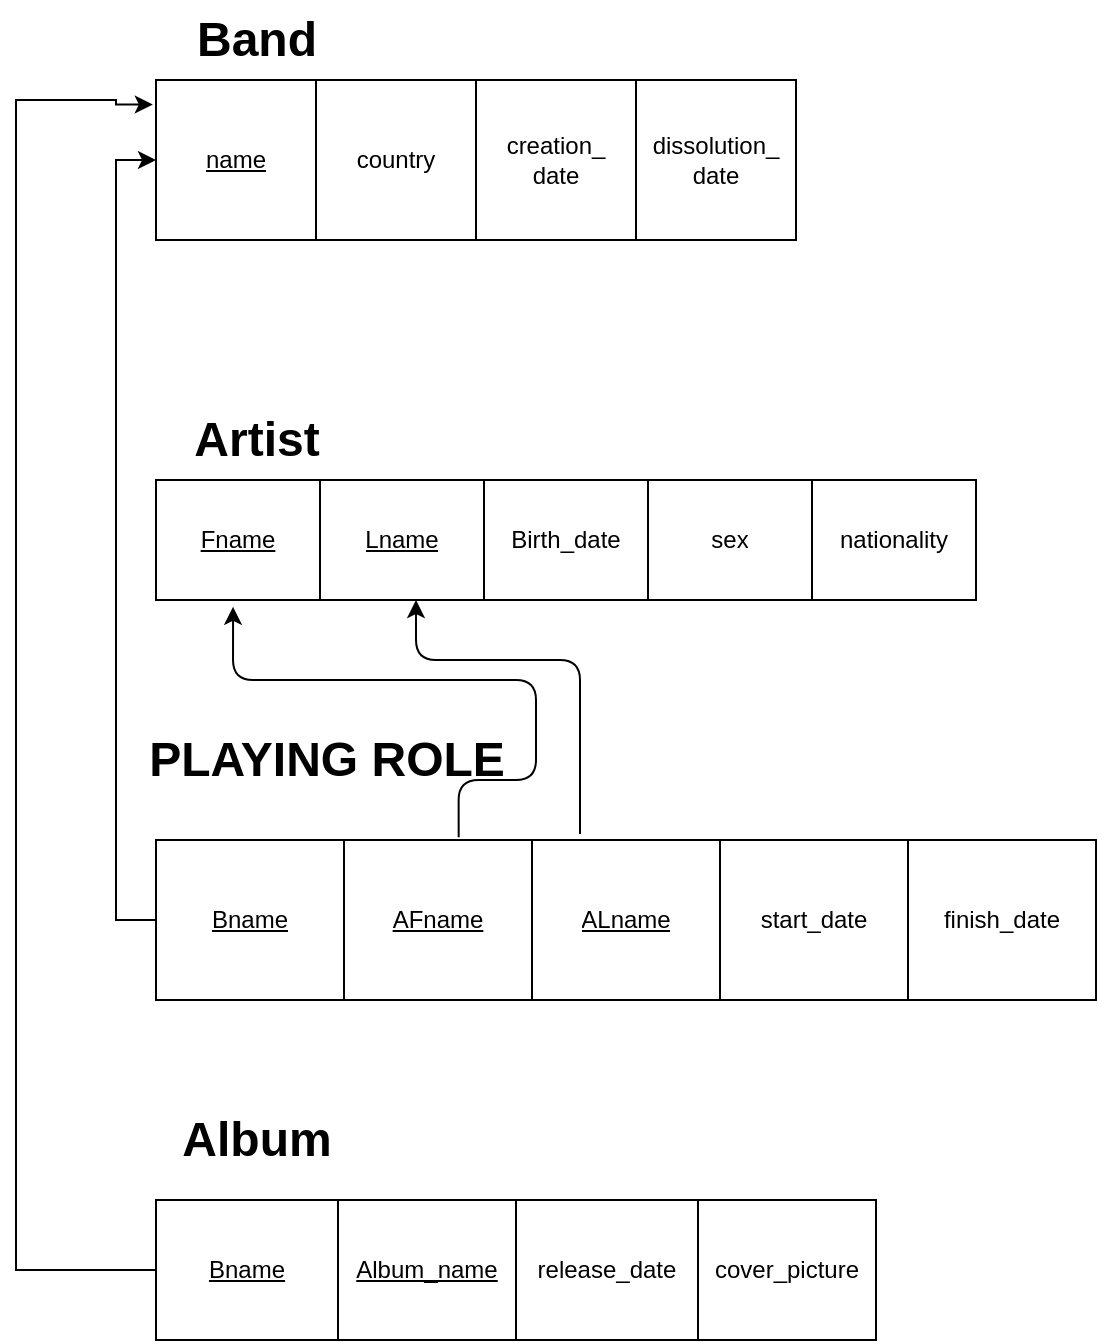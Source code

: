 <mxfile version="14.6.3" type="github">
  <diagram name="Page-1" id="e7010aeb-78dc-98c9-4316-6516fd28bfe3">
    <mxGraphModel dx="1038" dy="580" grid="1" gridSize="10" guides="1" tooltips="1" connect="1" arrows="1" fold="1" page="1" pageScale="1.5" pageWidth="1169" pageHeight="826" background="#ffffff" math="0" shadow="0">
      <root>
        <mxCell id="0" style=";html=1;" />
        <mxCell id="1" style=";html=1;" parent="0" />
        <mxCell id="0AfhaiGvRMVgeVekRw-L-74" value="" style="shape=table;html=1;whiteSpace=wrap;startSize=0;container=1;collapsible=0;childLayout=tableLayout;" vertex="1" parent="1">
          <mxGeometry x="730" y="70" width="320" height="80" as="geometry" />
        </mxCell>
        <mxCell id="0AfhaiGvRMVgeVekRw-L-75" value="" style="shape=partialRectangle;html=1;whiteSpace=wrap;collapsible=0;dropTarget=0;pointerEvents=0;fillColor=none;top=0;left=0;bottom=0;right=0;points=[[0,0.5],[1,0.5]];portConstraint=eastwest;" vertex="1" parent="0AfhaiGvRMVgeVekRw-L-74">
          <mxGeometry width="320" height="80" as="geometry" />
        </mxCell>
        <mxCell id="0AfhaiGvRMVgeVekRw-L-76" value="&lt;u&gt;name&lt;/u&gt;" style="shape=partialRectangle;html=1;whiteSpace=wrap;connectable=0;overflow=hidden;fillColor=none;top=0;left=0;bottom=0;right=0;" vertex="1" parent="0AfhaiGvRMVgeVekRw-L-75">
          <mxGeometry width="80" height="80" as="geometry" />
        </mxCell>
        <mxCell id="0AfhaiGvRMVgeVekRw-L-77" value="country" style="shape=partialRectangle;html=1;whiteSpace=wrap;connectable=0;overflow=hidden;fillColor=none;top=0;left=0;bottom=0;right=0;" vertex="1" parent="0AfhaiGvRMVgeVekRw-L-75">
          <mxGeometry x="80" width="80" height="80" as="geometry" />
        </mxCell>
        <mxCell id="0AfhaiGvRMVgeVekRw-L-78" value="creation_&lt;br&gt;date" style="shape=partialRectangle;html=1;whiteSpace=wrap;connectable=0;overflow=hidden;fillColor=none;top=0;left=0;bottom=0;right=0;" vertex="1" parent="0AfhaiGvRMVgeVekRw-L-75">
          <mxGeometry x="160" width="80" height="80" as="geometry" />
        </mxCell>
        <mxCell id="0AfhaiGvRMVgeVekRw-L-79" value="dissolution_&lt;br&gt;date" style="shape=partialRectangle;html=1;whiteSpace=wrap;connectable=0;overflow=hidden;fillColor=none;top=0;left=0;bottom=0;right=0;" vertex="1" parent="0AfhaiGvRMVgeVekRw-L-75">
          <mxGeometry x="240" width="80" height="80" as="geometry" />
        </mxCell>
        <mxCell id="0AfhaiGvRMVgeVekRw-L-80" value="Band" style="text;strokeColor=none;fillColor=none;html=1;fontSize=24;fontStyle=1;verticalAlign=middle;align=center;" vertex="1" parent="1">
          <mxGeometry x="730" y="30" width="100" height="40" as="geometry" />
        </mxCell>
        <mxCell id="0AfhaiGvRMVgeVekRw-L-81" value="" style="shape=table;html=1;whiteSpace=wrap;startSize=0;container=1;collapsible=0;childLayout=tableLayout;" vertex="1" parent="1">
          <mxGeometry x="730" y="270" width="410" height="60" as="geometry" />
        </mxCell>
        <mxCell id="0AfhaiGvRMVgeVekRw-L-82" value="" style="shape=partialRectangle;html=1;whiteSpace=wrap;collapsible=0;dropTarget=0;pointerEvents=0;fillColor=none;top=0;left=0;bottom=0;right=0;points=[[0,0.5],[1,0.5]];portConstraint=eastwest;" vertex="1" parent="0AfhaiGvRMVgeVekRw-L-81">
          <mxGeometry width="410" height="60" as="geometry" />
        </mxCell>
        <mxCell id="0AfhaiGvRMVgeVekRw-L-83" value="&lt;u&gt;Fname&lt;/u&gt;" style="shape=partialRectangle;html=1;whiteSpace=wrap;connectable=0;overflow=hidden;fillColor=none;top=0;left=0;bottom=0;right=0;" vertex="1" parent="0AfhaiGvRMVgeVekRw-L-82">
          <mxGeometry width="82" height="60" as="geometry" />
        </mxCell>
        <mxCell id="0AfhaiGvRMVgeVekRw-L-84" value="&lt;u&gt;Lname&lt;/u&gt;" style="shape=partialRectangle;html=1;whiteSpace=wrap;connectable=0;overflow=hidden;fillColor=none;top=0;left=0;bottom=0;right=0;" vertex="1" parent="0AfhaiGvRMVgeVekRw-L-82">
          <mxGeometry x="82" width="82" height="60" as="geometry" />
        </mxCell>
        <mxCell id="0AfhaiGvRMVgeVekRw-L-85" value="Birth_date" style="shape=partialRectangle;html=1;whiteSpace=wrap;connectable=0;overflow=hidden;fillColor=none;top=0;left=0;bottom=0;right=0;" vertex="1" parent="0AfhaiGvRMVgeVekRw-L-82">
          <mxGeometry x="164" width="82" height="60" as="geometry" />
        </mxCell>
        <mxCell id="0AfhaiGvRMVgeVekRw-L-86" value="sex" style="shape=partialRectangle;html=1;whiteSpace=wrap;connectable=0;overflow=hidden;fillColor=none;top=0;left=0;bottom=0;right=0;" vertex="1" parent="0AfhaiGvRMVgeVekRw-L-82">
          <mxGeometry x="246" width="82" height="60" as="geometry" />
        </mxCell>
        <mxCell id="0AfhaiGvRMVgeVekRw-L-87" value="nationality" style="shape=partialRectangle;html=1;whiteSpace=wrap;connectable=0;overflow=hidden;fillColor=none;top=0;left=0;bottom=0;right=0;" vertex="1" parent="0AfhaiGvRMVgeVekRw-L-82">
          <mxGeometry x="328" width="82" height="60" as="geometry" />
        </mxCell>
        <mxCell id="0AfhaiGvRMVgeVekRw-L-89" value="Artist" style="text;strokeColor=none;fillColor=none;html=1;fontSize=24;fontStyle=1;verticalAlign=middle;align=center;" vertex="1" parent="1">
          <mxGeometry x="730" y="230" width="100" height="40" as="geometry" />
        </mxCell>
        <mxCell id="0AfhaiGvRMVgeVekRw-L-97" value="" style="shape=table;html=1;whiteSpace=wrap;startSize=0;container=1;collapsible=0;childLayout=tableLayout;" vertex="1" parent="1">
          <mxGeometry x="730" y="450" width="470" height="80" as="geometry" />
        </mxCell>
        <mxCell id="0AfhaiGvRMVgeVekRw-L-98" value="" style="shape=partialRectangle;html=1;whiteSpace=wrap;collapsible=0;dropTarget=0;pointerEvents=0;fillColor=none;top=0;left=0;bottom=0;right=0;points=[[0,0.5],[1,0.5]];portConstraint=eastwest;" vertex="1" parent="0AfhaiGvRMVgeVekRw-L-97">
          <mxGeometry width="470" height="80" as="geometry" />
        </mxCell>
        <mxCell id="0AfhaiGvRMVgeVekRw-L-99" value="&lt;u&gt;Bname&lt;/u&gt;" style="shape=partialRectangle;html=1;whiteSpace=wrap;connectable=0;overflow=hidden;fillColor=none;top=0;left=0;bottom=0;right=0;" vertex="1" parent="0AfhaiGvRMVgeVekRw-L-98">
          <mxGeometry width="94" height="80" as="geometry" />
        </mxCell>
        <mxCell id="0AfhaiGvRMVgeVekRw-L-100" value="&lt;u&gt;AFname&lt;/u&gt;" style="shape=partialRectangle;html=1;whiteSpace=wrap;connectable=0;overflow=hidden;fillColor=none;top=0;left=0;bottom=0;right=0;" vertex="1" parent="0AfhaiGvRMVgeVekRw-L-98">
          <mxGeometry x="94" width="94" height="80" as="geometry" />
        </mxCell>
        <mxCell id="0AfhaiGvRMVgeVekRw-L-101" value="&lt;u&gt;ALname&lt;/u&gt;" style="shape=partialRectangle;html=1;whiteSpace=wrap;connectable=0;overflow=hidden;fillColor=none;top=0;left=0;bottom=0;right=0;" vertex="1" parent="0AfhaiGvRMVgeVekRw-L-98">
          <mxGeometry x="188" width="94" height="80" as="geometry" />
        </mxCell>
        <mxCell id="0AfhaiGvRMVgeVekRw-L-102" value="start_date" style="shape=partialRectangle;html=1;whiteSpace=wrap;connectable=0;overflow=hidden;fillColor=none;top=0;left=0;bottom=0;right=0;" vertex="1" parent="0AfhaiGvRMVgeVekRw-L-98">
          <mxGeometry x="282" width="94" height="80" as="geometry" />
        </mxCell>
        <mxCell id="0AfhaiGvRMVgeVekRw-L-103" value="finish_date" style="shape=partialRectangle;html=1;whiteSpace=wrap;connectable=0;overflow=hidden;fillColor=none;top=0;left=0;bottom=0;right=0;" vertex="1" parent="0AfhaiGvRMVgeVekRw-L-98">
          <mxGeometry x="376" width="94" height="80" as="geometry" />
        </mxCell>
        <mxCell id="0AfhaiGvRMVgeVekRw-L-104" value="PLAYING ROLE" style="text;strokeColor=none;fillColor=none;html=1;fontSize=24;fontStyle=1;verticalAlign=middle;align=center;" vertex="1" parent="1">
          <mxGeometry x="730" y="390" width="170" height="40" as="geometry" />
        </mxCell>
        <mxCell id="0AfhaiGvRMVgeVekRw-L-106" style="edgeStyle=orthogonalEdgeStyle;rounded=0;orthogonalLoop=1;jettySize=auto;html=1;exitX=0;exitY=0.5;exitDx=0;exitDy=0;entryX=0;entryY=0.5;entryDx=0;entryDy=0;" edge="1" parent="1" source="0AfhaiGvRMVgeVekRw-L-98" target="0AfhaiGvRMVgeVekRw-L-75">
          <mxGeometry relative="1" as="geometry" />
        </mxCell>
        <mxCell id="0AfhaiGvRMVgeVekRw-L-110" value="" style="edgeStyle=segmentEdgeStyle;endArrow=classic;html=1;exitX=0.322;exitY=-0.017;exitDx=0;exitDy=0;exitPerimeter=0;entryX=0.094;entryY=1.057;entryDx=0;entryDy=0;entryPerimeter=0;" edge="1" parent="1" source="0AfhaiGvRMVgeVekRw-L-98" target="0AfhaiGvRMVgeVekRw-L-82">
          <mxGeometry width="50" height="50" relative="1" as="geometry">
            <mxPoint x="882" y="429" as="sourcePoint" />
            <mxPoint x="760" y="370" as="targetPoint" />
            <Array as="points">
              <mxPoint x="881" y="420" />
              <mxPoint x="920" y="420" />
              <mxPoint x="920" y="370" />
              <mxPoint x="769" y="370" />
            </Array>
          </mxGeometry>
        </mxCell>
        <mxCell id="0AfhaiGvRMVgeVekRw-L-112" value="" style="edgeStyle=segmentEdgeStyle;endArrow=classic;html=1;" edge="1" parent="1" target="0AfhaiGvRMVgeVekRw-L-82">
          <mxGeometry width="50" height="50" relative="1" as="geometry">
            <mxPoint x="942" y="447" as="sourcePoint" />
            <mxPoint x="860" y="350" as="targetPoint" />
            <Array as="points">
              <mxPoint x="942" y="360" />
              <mxPoint x="860" y="360" />
            </Array>
          </mxGeometry>
        </mxCell>
        <mxCell id="0AfhaiGvRMVgeVekRw-L-113" value="" style="shape=table;html=1;whiteSpace=wrap;startSize=0;container=1;collapsible=0;childLayout=tableLayout;" vertex="1" parent="1">
          <mxGeometry x="730" y="630" width="360" height="70" as="geometry" />
        </mxCell>
        <mxCell id="0AfhaiGvRMVgeVekRw-L-114" value="" style="shape=partialRectangle;html=1;whiteSpace=wrap;collapsible=0;dropTarget=0;pointerEvents=0;fillColor=none;top=0;left=0;bottom=0;right=0;points=[[0,0.5],[1,0.5]];portConstraint=eastwest;" vertex="1" parent="0AfhaiGvRMVgeVekRw-L-113">
          <mxGeometry width="360" height="70" as="geometry" />
        </mxCell>
        <mxCell id="0AfhaiGvRMVgeVekRw-L-115" value="&lt;u&gt;Bname&lt;/u&gt;" style="shape=partialRectangle;html=1;whiteSpace=wrap;connectable=0;overflow=hidden;fillColor=none;top=0;left=0;bottom=0;right=0;" vertex="1" parent="0AfhaiGvRMVgeVekRw-L-114">
          <mxGeometry width="91" height="70" as="geometry" />
        </mxCell>
        <mxCell id="0AfhaiGvRMVgeVekRw-L-116" value="&lt;u&gt;Album_name&lt;/u&gt;" style="shape=partialRectangle;html=1;whiteSpace=wrap;connectable=0;overflow=hidden;fillColor=none;top=0;left=0;bottom=0;right=0;" vertex="1" parent="0AfhaiGvRMVgeVekRw-L-114">
          <mxGeometry x="91" width="89" height="70" as="geometry" />
        </mxCell>
        <mxCell id="0AfhaiGvRMVgeVekRw-L-117" value="release_date" style="shape=partialRectangle;html=1;whiteSpace=wrap;connectable=0;overflow=hidden;fillColor=none;top=0;left=0;bottom=0;right=0;" vertex="1" parent="0AfhaiGvRMVgeVekRw-L-114">
          <mxGeometry x="180" width="91" height="70" as="geometry" />
        </mxCell>
        <mxCell id="0AfhaiGvRMVgeVekRw-L-118" value="cover_picture" style="shape=partialRectangle;html=1;whiteSpace=wrap;connectable=0;overflow=hidden;fillColor=none;top=0;left=0;bottom=0;right=0;" vertex="1" parent="0AfhaiGvRMVgeVekRw-L-114">
          <mxGeometry x="271" width="89" height="70" as="geometry" />
        </mxCell>
        <mxCell id="0AfhaiGvRMVgeVekRw-L-119" value="Album" style="text;strokeColor=none;fillColor=none;html=1;fontSize=24;fontStyle=1;verticalAlign=middle;align=center;" vertex="1" parent="1">
          <mxGeometry x="730" y="580" width="100" height="40" as="geometry" />
        </mxCell>
        <mxCell id="0AfhaiGvRMVgeVekRw-L-125" style="edgeStyle=orthogonalEdgeStyle;rounded=0;orthogonalLoop=1;jettySize=auto;html=1;entryX=-0.005;entryY=0.153;entryDx=0;entryDy=0;entryPerimeter=0;" edge="1" parent="1" source="0AfhaiGvRMVgeVekRw-L-114" target="0AfhaiGvRMVgeVekRw-L-75">
          <mxGeometry relative="1" as="geometry">
            <mxPoint x="670" y="80" as="targetPoint" />
            <Array as="points">
              <mxPoint x="660" y="665" />
              <mxPoint x="660" y="80" />
              <mxPoint x="710" y="80" />
              <mxPoint x="710" y="82" />
            </Array>
          </mxGeometry>
        </mxCell>
      </root>
    </mxGraphModel>
  </diagram>
</mxfile>
